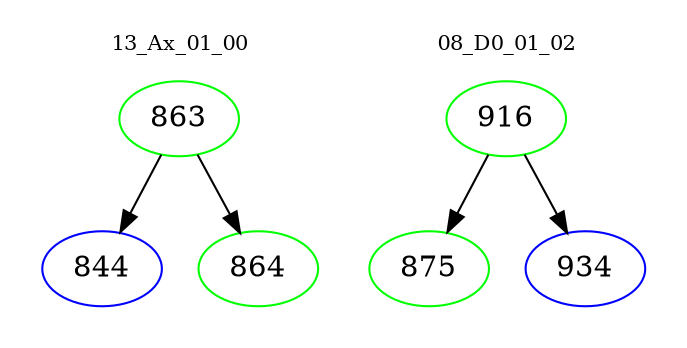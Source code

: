 digraph{
subgraph cluster_0 {
color = white
label = "13_Ax_01_00";
fontsize=10;
T0_863 [label="863", color="green"]
T0_863 -> T0_844 [color="black"]
T0_844 [label="844", color="blue"]
T0_863 -> T0_864 [color="black"]
T0_864 [label="864", color="green"]
}
subgraph cluster_1 {
color = white
label = "08_D0_01_02";
fontsize=10;
T1_916 [label="916", color="green"]
T1_916 -> T1_875 [color="black"]
T1_875 [label="875", color="green"]
T1_916 -> T1_934 [color="black"]
T1_934 [label="934", color="blue"]
}
}

